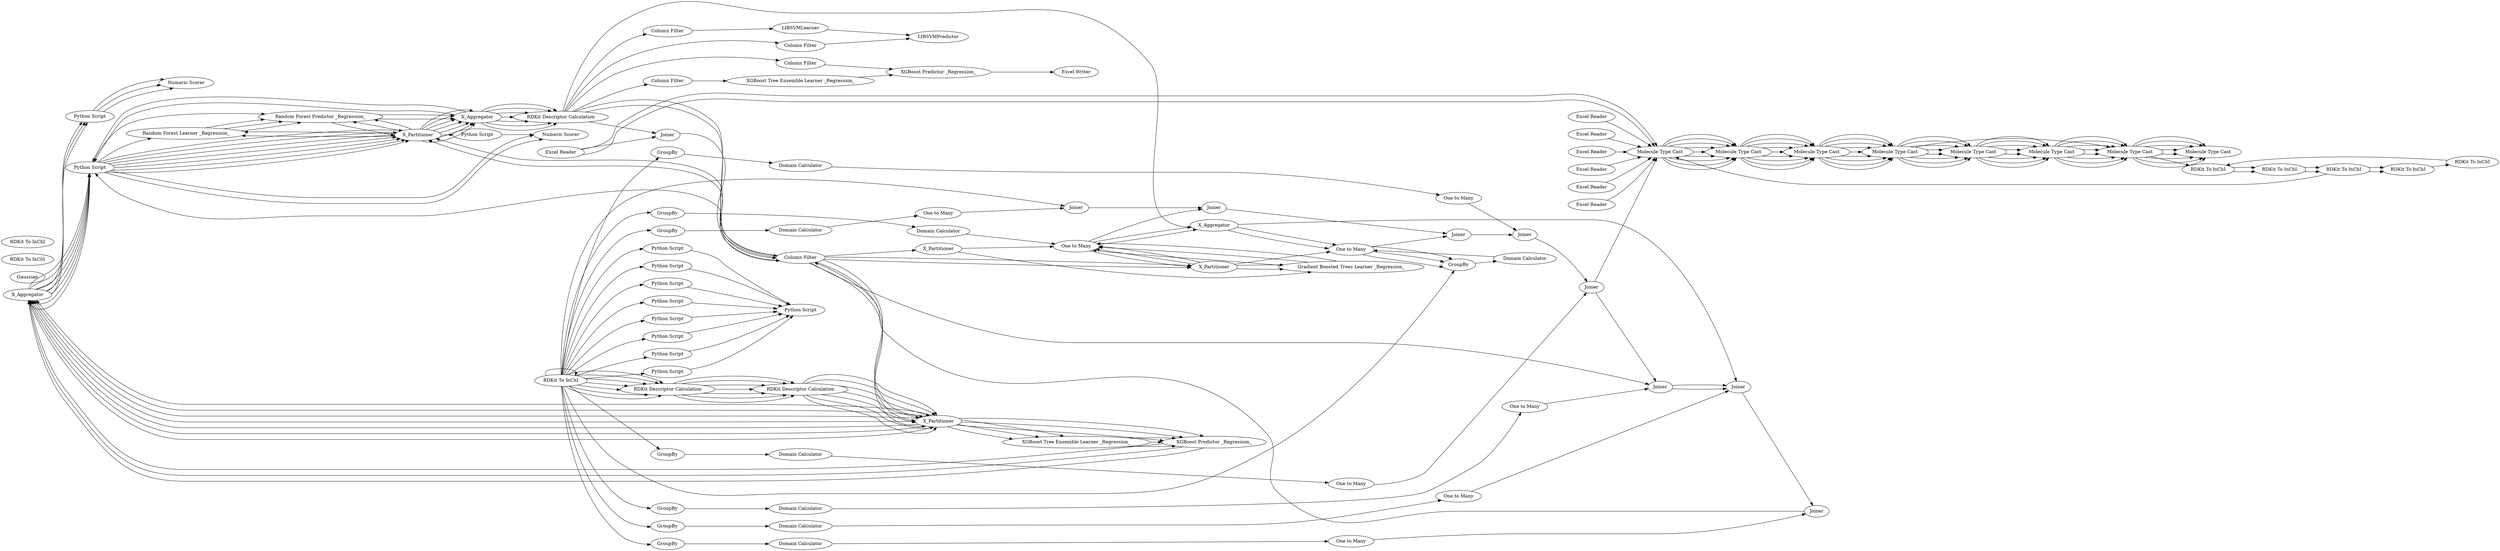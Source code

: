 digraph {
	168 [label="Python Script"]
	3 [label="Molecule Type Cast"]
	4 [label="Molecule Type Cast"]
	5 [label="Molecule Type Cast"]
	6 [label="Molecule Type Cast"]
	7 [label="Molecule Type Cast"]
	8 [label="Molecule Type Cast"]
	9 [label="Molecule Type Cast"]
	10 [label="Molecule Type Cast"]
	146 [label="Python Script"]
	147 [label="Python Script"]
	148 [label="Python Script"]
	149 [label="Python Script"]
	150 [label="Python Script"]
	162 [label="Python Script"]
	163 [label="Python Script"]
	164 [label="Python Script"]
	165 [label="Python Script"]
	235 [label="XGBoost Predictor _Regression_"]
	237 [label="Numeric Scorer"]
	238 [label="XGBoost Tree Ensemble Learner _Regression_"]
	240 [label="Excel Reader"]
	254 [label="Random Forest Learner _Regression_"]
	255 [label="Random Forest Predictor _Regression_"]
	256 [label="Numeric Scorer"]
	257 [label="Python Script"]
	263 [label="Gradient Boosted Trees Predictor _Regression_"]
	264 [label="Python Script"]
	265 [label="Numeric Scorer"]
	742 [label=X_Partitioner]
	743 [label=X_Aggregator]
	744 [label=X_Partitioner]
	745 [label=X_Aggregator]
	748 [label=X_Partitioner]
	749 [label=X_Aggregator]
	750 [label="Gradient Boosted Trees Learner _Regression_"]
	752 [label=Joiner]
	754 [label="Column Filter"]
	302 [label="Excel Reader"]
	303 [label="Gradient Boosted Trees Learner _Regression_"]
	304 [label="Gradient Boosted Trees Predictor _Regression_"]
	310 [label="Excel Reader"]
	3 [label="Molecule Type Cast"]
	4 [label="Molecule Type Cast"]
	5 [label="Molecule Type Cast"]
	6 [label="Molecule Type Cast"]
	7 [label="Molecule Type Cast"]
	8 [label="Molecule Type Cast"]
	9 [label="Molecule Type Cast"]
	10 [label="Molecule Type Cast"]
	740 [label="RDKit Descriptor Calculation"]
	741 [label="RDKit Descriptor Calculation"]
	742 [label="RDKit Descriptor Calculation"]
	743 [label="RDKit Descriptor Calculation"]
	744 [label="RDKit Descriptor Calculation"]
	745 [label="RDKit Descriptor Calculation"]
	746 [label="RDKit Descriptor Calculation"]
	747 [label="RDKit Descriptor Calculation"]
	754 [label="Column Filter"]
	3 [label="Molecule Type Cast"]
	4 [label="Molecule Type Cast"]
	5 [label="Molecule Type Cast"]
	6 [label="Molecule Type Cast"]
	7 [label="Molecule Type Cast"]
	8 [label="Molecule Type Cast"]
	9 [label="Molecule Type Cast"]
	10 [label="Molecule Type Cast"]
	740 [label="RDKit Descriptor Calculation"]
	741 [label="RDKit Descriptor Calculation"]
	742 [label="RDKit Descriptor Calculation"]
	743 [label="RDKit Descriptor Calculation"]
	744 [label="RDKit Descriptor Calculation"]
	745 [label="RDKit Descriptor Calculation"]
	746 [label="RDKit Descriptor Calculation"]
	747 [label="RDKit Descriptor Calculation"]
	756 [label="Column Filter"]
	757 [label="Excel Reader"]
	3 [label="Molecule Type Cast"]
	4 [label="Molecule Type Cast"]
	5 [label="Molecule Type Cast"]
	6 [label="Molecule Type Cast"]
	7 [label="Molecule Type Cast"]
	8 [label="Molecule Type Cast"]
	9 [label="Molecule Type Cast"]
	10 [label="Molecule Type Cast"]
	740 [label="RDKit Descriptor Calculation"]
	741 [label="RDKit Descriptor Calculation"]
	742 [label="RDKit Descriptor Calculation"]
	743 [label="RDKit Descriptor Calculation"]
	744 [label="RDKit Descriptor Calculation"]
	745 [label="RDKit Descriptor Calculation"]
	746 [label="RDKit Descriptor Calculation"]
	747 [label="RDKit Descriptor Calculation"]
	759 [label="Column Filter"]
	760 [label="Excel Reader"]
	3 [label="Molecule Type Cast"]
	4 [label="Molecule Type Cast"]
	5 [label="Molecule Type Cast"]
	6 [label="Molecule Type Cast"]
	7 [label="Molecule Type Cast"]
	8 [label="Molecule Type Cast"]
	9 [label="Molecule Type Cast"]
	10 [label="Molecule Type Cast"]
	740 [label="RDKit Descriptor Calculation"]
	741 [label="RDKit Descriptor Calculation"]
	742 [label="RDKit Descriptor Calculation"]
	743 [label="RDKit Descriptor Calculation"]
	744 [label="RDKit Descriptor Calculation"]
	745 [label="RDKit Descriptor Calculation"]
	746 [label="RDKit Descriptor Calculation"]
	747 [label="RDKit Descriptor Calculation"]
	762 [label="Column Filter"]
	763 [label="XGBoost Tree Ensemble Learner _Regression_"]
	764 [label="XGBoost Predictor _Regression_"]
	773 [label="Column Filter"]
	3 [label="Molecule Type Cast"]
	4 [label="Molecule Type Cast"]
	5 [label="Molecule Type Cast"]
	6 [label="Molecule Type Cast"]
	7 [label="Molecule Type Cast"]
	8 [label="Molecule Type Cast"]
	9 [label="Molecule Type Cast"]
	10 [label="Molecule Type Cast"]
	740 [label="RDKit Descriptor Calculation"]
	741 [label="RDKit Descriptor Calculation"]
	742 [label="RDKit Descriptor Calculation"]
	743 [label="RDKit Descriptor Calculation"]
	744 [label="RDKit Descriptor Calculation"]
	745 [label="RDKit Descriptor Calculation"]
	746 [label="RDKit Descriptor Calculation"]
	747 [label="RDKit Descriptor Calculation"]
	776 [label="Excel Reader"]
	777 [label="Excel Reader"]
	3 [label="Molecule Type Cast"]
	4 [label="Molecule Type Cast"]
	5 [label="Molecule Type Cast"]
	6 [label="Molecule Type Cast"]
	7 [label="Molecule Type Cast"]
	8 [label="Molecule Type Cast"]
	9 [label="Molecule Type Cast"]
	10 [label="Molecule Type Cast"]
	740 [label="RDKit Descriptor Calculation"]
	741 [label="RDKit Descriptor Calculation"]
	742 [label="RDKit Descriptor Calculation"]
	743 [label="RDKit Descriptor Calculation"]
	744 [label="RDKit Descriptor Calculation"]
	745 [label="RDKit Descriptor Calculation"]
	746 [label="RDKit Descriptor Calculation"]
	747 [label="RDKit Descriptor Calculation"]
	779 [label="Column Filter"]
	780 [label=LIBSVMLearner]
	781 [label=LIBSVMPredictor]
	782 [label=Gaussian]
	783 [label="Excel Writer"]
	168 [label="Python Script"]
	3 [label="Molecule Type Cast"]
	4 [label="Molecule Type Cast"]
	5 [label="Molecule Type Cast"]
	6 [label="Molecule Type Cast"]
	7 [label="Molecule Type Cast"]
	8 [label="Molecule Type Cast"]
	9 [label="Molecule Type Cast"]
	10 [label="Molecule Type Cast"]
	740 [label="RDKit Descriptor Calculation"]
	741 [label="RDKit Descriptor Calculation"]
	742 [label="RDKit Descriptor Calculation"]
	743 [label="RDKit Descriptor Calculation"]
	744 [label="RDKit Descriptor Calculation"]
	745 [label="RDKit Descriptor Calculation"]
	746 [label="RDKit Descriptor Calculation"]
	747 [label="RDKit Descriptor Calculation"]
	235 [label="XGBoost Predictor _Regression_"]
	237 [label="Numeric Scorer"]
	238 [label="XGBoost Tree Ensemble Learner _Regression_"]
	240 [label="Excel Reader"]
	254 [label="Random Forest Learner _Regression_"]
	255 [label="Random Forest Predictor _Regression_"]
	256 [label="Numeric Scorer"]
	263 [label="Gradient Boosted Trees Predictor _Regression_"]
	264 [label="Python Script"]
	265 [label="Numeric Scorer"]
	742 [label=X_Partitioner]
	743 [label=X_Aggregator]
	744 [label="Python Script"]
	745 [label=X_Partitioner]
	746 [label=X_Aggregator]
	749 [label=X_Partitioner]
	750 [label="Gradient Boosted Trees Learner _Regression_"]
	754 [label="Column Filter"]
	756 [label=X_Aggregator]
	168 [label="Python Script"]
	235 [label="XGBoost Predictor _Regression_"]
	237 [label="Numeric Scorer"]
	238 [label="XGBoost Tree Ensemble Learner _Regression_"]
	254 [label="Random Forest Learner _Regression_"]
	255 [label="Random Forest Predictor _Regression_"]
	256 [label="Numeric Scorer"]
	263 [label="Gradient Boosted Trees Predictor _Regression_"]
	264 [label="Python Script"]
	265 [label="Numeric Scorer"]
	742 [label=X_Partitioner]
	743 [label=X_Aggregator]
	744 [label="Python Script"]
	745 [label=X_Partitioner]
	746 [label=X_Aggregator]
	749 [label=X_Partitioner]
	750 [label="Gradient Boosted Trees Learner _Regression_"]
	754 [label="Column Filter"]
	756 [label=X_Aggregator]
	890 [label="Excel Reader"]
	3 [label="Molecule Type Cast"]
	4 [label="Molecule Type Cast"]
	5 [label="Molecule Type Cast"]
	6 [label="Molecule Type Cast"]
	9 [label="Molecule Type Cast"]
	15 [label="Molecule Type Cast"]
	16 [label="Molecule Type Cast"]
	17 [label="Molecule Type Cast"]
	13 [label="RDKit To InChI"]
	14 [label="RDKit To InChI"]
	15 [label="RDKit To InChI"]
	16 [label="RDKit To InChI"]
	17 [label="RDKit To InChI"]
	18 [label="RDKit To InChI"]
	19 [label="RDKit To InChI"]
	20 [label="RDKit To InChI"]
	262 [label=GroupBy]
	263 [label="One to Many"]
	264 [label="One to Many"]
	265 [label=GroupBy]
	266 [label=GroupBy]
	267 [label="One to Many"]
	279 [label=Joiner]
	280 [label=Joiner]
	281 [label=Joiner]
	282 [label=Joiner]
	283 [label=GroupBy]
	284 [label="One to Many"]
	285 [label=GroupBy]
	286 [label="One to Many"]
	287 [label=GroupBy]
	288 [label="One to Many"]
	289 [label=GroupBy]
	290 [label="One to Many"]
	291 [label="One to Many"]
	292 [label=GroupBy]
	293 [label="Domain Calculator"]
	295 [label="Domain Calculator"]
	296 [label="Domain Calculator"]
	297 [label="Domain Calculator"]
	298 [label="Domain Calculator"]
	299 [label="Domain Calculator"]
	300 [label="Domain Calculator"]
	301 [label="Domain Calculator"]
	302 [label=Joiner]
	303 [label=Joiner]
	304 [label=Joiner]
	305 [label=Joiner]
	3 -> 4
	4 -> 5
	5 -> 6
	6 -> 7
	7 -> 8
	8 -> 9
	9 -> 10
	20 -> 146
	20 -> 147
	20 -> 148
	20 -> 149
	20 -> 162
	20 -> 163
	20 -> 164
	20 -> 165
	146 -> 150
	147 -> 150
	148 -> 150
	149 -> 150
	162 -> 150
	163 -> 150
	164 -> 150
	165 -> 150
	168 -> 237
	747 -> 752
	235 -> 743
	238 -> 235
	240 -> 752
	240 -> 3
	254 -> 255
	255 -> 745
	257 -> 256
	263 -> 749
	264 -> 265
	742 -> 238
	742 -> 235
	743 -> 168
	744 -> 254
	744 -> 255
	745 -> 257
	748 -> 750
	748 -> 263
	749 -> 264
	750 -> 263
	752 -> 754
	754 -> 742
	754 -> 744
	754 -> 748
	3 -> 4
	4 -> 5
	5 -> 6
	6 -> 7
	7 -> 8
	8 -> 9
	9 -> 10
	20 -> 740
	740 -> 741
	741 -> 742
	742 -> 743
	743 -> 744
	744 -> 745
	745 -> 746
	746 -> 747
	3 -> 4
	4 -> 5
	5 -> 6
	6 -> 7
	7 -> 8
	8 -> 9
	9 -> 10
	20 -> 740
	740 -> 741
	741 -> 742
	742 -> 743
	743 -> 744
	744 -> 745
	745 -> 746
	746 -> 747
	3 -> 4
	4 -> 5
	5 -> 6
	6 -> 7
	7 -> 8
	8 -> 9
	9 -> 10
	20 -> 740
	740 -> 741
	741 -> 742
	742 -> 743
	743 -> 744
	744 -> 745
	745 -> 746
	746 -> 747
	3 -> 4
	4 -> 5
	5 -> 6
	6 -> 7
	7 -> 8
	8 -> 9
	9 -> 10
	20 -> 740
	740 -> 741
	741 -> 742
	742 -> 743
	743 -> 744
	744 -> 745
	745 -> 746
	746 -> 747
	3 -> 4
	4 -> 5
	5 -> 6
	6 -> 7
	7 -> 8
	8 -> 9
	9 -> 10
	20 -> 740
	740 -> 741
	741 -> 742
	742 -> 743
	743 -> 744
	744 -> 745
	745 -> 746
	746 -> 747
	3 -> 4
	4 -> 5
	5 -> 6
	6 -> 7
	7 -> 8
	8 -> 9
	9 -> 10
	20 -> 740
	740 -> 741
	741 -> 742
	742 -> 743
	743 -> 744
	744 -> 745
	745 -> 746
	746 -> 747
	302 -> 3
	303 -> 304
	310 -> 3
	747 -> 754
	754 -> 303
	747 -> 756
	756 -> 304
	757 -> 3
	747 -> 759
	759 -> 763
	760 -> 3
	747 -> 762
	762 -> 764
	763 -> 764
	764 -> 783
	773 -> 780
	747 -> 779
	776 -> 3
	777 -> 3
	747 -> 773
	779 -> 781
	780 -> 781
	3 -> 4
	4 -> 5
	5 -> 6
	6 -> 7
	7 -> 8
	8 -> 9
	9 -> 10
	20 -> 740
	740 -> 741
	741 -> 742
	742 -> 743
	743 -> 744
	744 -> 745
	745 -> 746
	746 -> 747
	168 -> 237
	747 -> 754
	235 -> 743
	238 -> 235
	240 -> 3
	254 -> 255
	255 -> 746
	263 -> 756
	264 -> 265
	742 -> 238
	742 -> 235
	743 -> 168
	744 -> 256
	745 -> 255
	745 -> 254
	746 -> 744
	749 -> 750
	749 -> 263
	750 -> 263
	754 -> 742
	754 -> 745
	754 -> 749
	756 -> 264
	3 -> 4
	4 -> 5
	5 -> 6
	6 -> 9
	9 -> 15
	15 -> 16
	16 -> 17
	13 -> 14
	14 -> 15
	15 -> 16
	16 -> 17
	17 -> 3
	17 -> 13
	20 -> 20
	17 -> 13
	20 -> 279
	20 -> 283
	20 -> 285
	20 -> 287
	20 -> 262
	20 -> 265
	20 -> 266
	20 -> 289
	20 -> 292
	262 -> 296
	263 -> 280
	264 -> 281
	265 -> 295
	266 -> 297
	267 -> 282
	279 -> 280
	280 -> 281
	281 -> 282
	282 -> 302
	283 -> 298
	284 -> 302
	285 -> 293
	286 -> 279
	287 -> 299
	288 -> 303
	289 -> 301
	290 -> 304
	291 -> 305
	292 -> 300
	293 -> 286
	295 -> 264
	296 -> 263
	297 -> 267
	298 -> 284
	299 -> 288
	300 -> 291
	301 -> 290
	302 -> 303
	303 -> 304
	304 -> 305
	168 -> 237
	235 -> 743
	238 -> 235
	254 -> 255
	255 -> 746
	263 -> 756
	264 -> 265
	742 -> 238
	742 -> 235
	743 -> 168
	744 -> 256
	745 -> 255
	745 -> 254
	746 -> 744
	749 -> 750
	749 -> 263
	750 -> 263
	754 -> 742
	754 -> 745
	754 -> 749
	756 -> 264
	890 -> 3
	305 -> 754
	rankdir=LR
}
